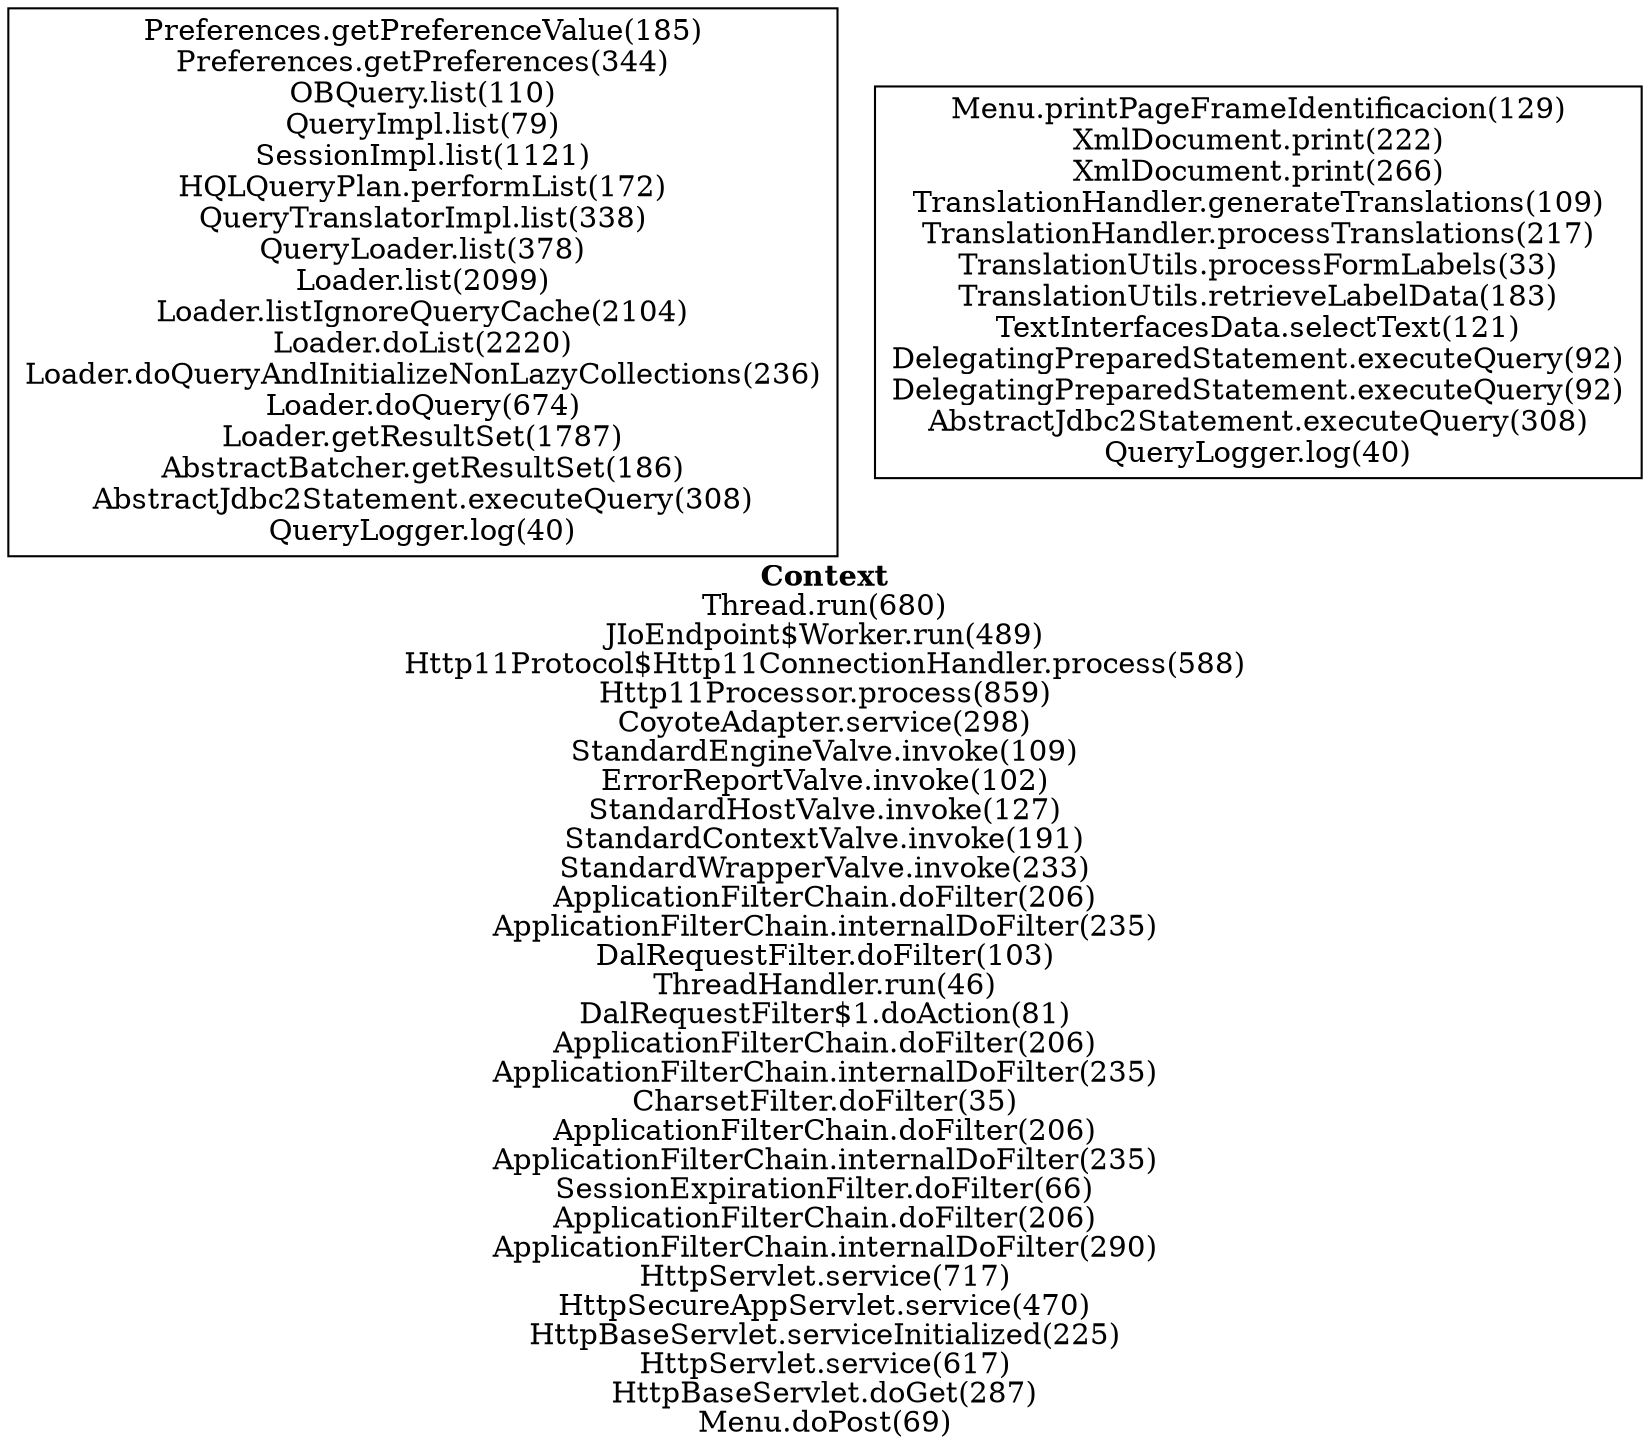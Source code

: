 digraph 16179020 { 
label=<<font face="Times-Bold">Context</font><br/>Thread.run(680)<br/>JIoEndpoint$Worker.run(489)<br/>Http11Protocol$Http11ConnectionHandler.process(588)<br/>Http11Processor.process(859)<br/>CoyoteAdapter.service(298)<br/>StandardEngineValve.invoke(109)<br/>ErrorReportValve.invoke(102)<br/>StandardHostValve.invoke(127)<br/>StandardContextValve.invoke(191)<br/>StandardWrapperValve.invoke(233)<br/>ApplicationFilterChain.doFilter(206)<br/>ApplicationFilterChain.internalDoFilter(235)<br/>DalRequestFilter.doFilter(103)<br/>ThreadHandler.run(46)<br/>DalRequestFilter$1.doAction(81)<br/>ApplicationFilterChain.doFilter(206)<br/>ApplicationFilterChain.internalDoFilter(235)<br/>CharsetFilter.doFilter(35)<br/>ApplicationFilterChain.doFilter(206)<br/>ApplicationFilterChain.internalDoFilter(235)<br/>SessionExpirationFilter.doFilter(66)<br/>ApplicationFilterChain.doFilter(206)<br/>ApplicationFilterChain.internalDoFilter(290)<br/>HttpServlet.service(717)<br/>HttpSecureAppServlet.service(470)<br/>HttpBaseServlet.serviceInitialized(225)<br/>HttpServlet.service(617)<br/>HttpBaseServlet.doGet(287)<br/>Menu.doPost(69)>;rankdir=BT;
1 [label="Preferences.getPreferenceValue(185)\nPreferences.getPreferences(344)\nOBQuery.list(110)\nQueryImpl.list(79)\nSessionImpl.list(1121)\nHQLQueryPlan.performList(172)\nQueryTranslatorImpl.list(338)\nQueryLoader.list(378)\nLoader.list(2099)\nLoader.listIgnoreQueryCache(2104)\nLoader.doList(2220)\nLoader.doQueryAndInitializeNonLazyCollections(236)\nLoader.doQuery(674)\nLoader.getResultSet(1787)\nAbstractBatcher.getResultSet(186)\nAbstractJdbc2Statement.executeQuery(308)\nQueryLogger.log(40)\n", shape=box];
2 [label="Menu.printPageFrameIdentificacion(129)\nXmlDocument.print(222)\nXmlDocument.print(266)\nTranslationHandler.generateTranslations(109)\nTranslationHandler.processTranslations(217)\nTranslationUtils.processFormLabels(33)\nTranslationUtils.retrieveLabelData(183)\nTextInterfacesData.selectText(121)\nDelegatingPreparedStatement.executeQuery(92)\nDelegatingPreparedStatement.executeQuery(92)\nAbstractJdbc2Statement.executeQuery(308)\nQueryLogger.log(40)\n", shape=box];
}

